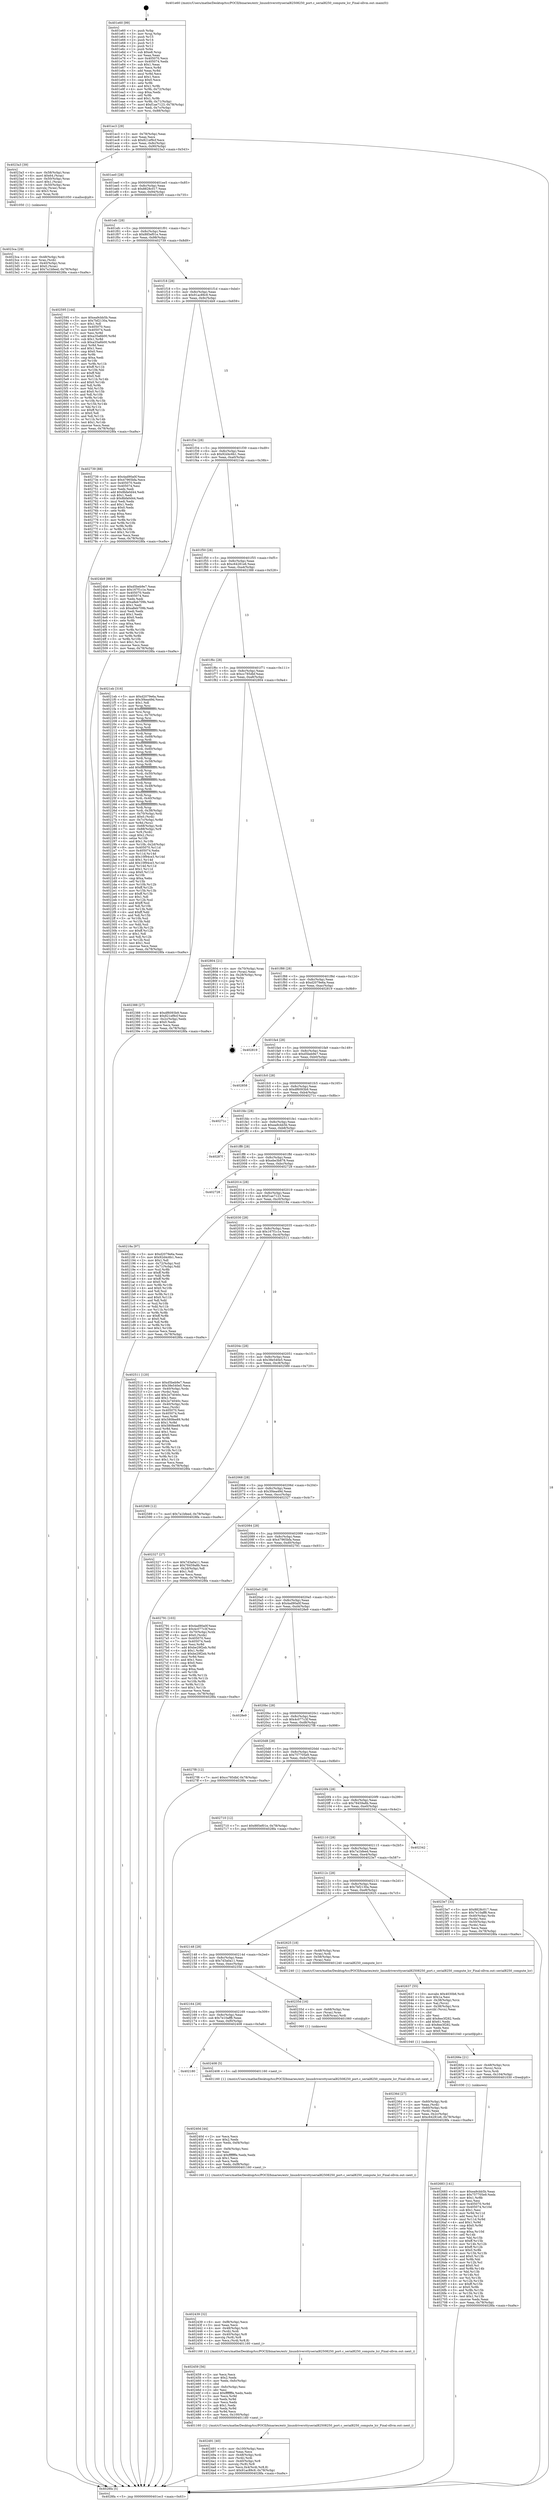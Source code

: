 digraph "0x401e60" {
  label = "0x401e60 (/mnt/c/Users/mathe/Desktop/tcc/POCII/binaries/extr_linuxdriversttyserial82508250_port.c_serial8250_compute_lcr_Final-ollvm.out::main(0))"
  labelloc = "t"
  node[shape=record]

  Entry [label="",width=0.3,height=0.3,shape=circle,fillcolor=black,style=filled]
  "0x401ec3" [label="{
     0x401ec3 [29]\l
     | [instrs]\l
     &nbsp;&nbsp;0x401ec3 \<+3\>: mov -0x78(%rbp),%eax\l
     &nbsp;&nbsp;0x401ec6 \<+2\>: mov %eax,%ecx\l
     &nbsp;&nbsp;0x401ec8 \<+6\>: sub $0x821ef9cf,%ecx\l
     &nbsp;&nbsp;0x401ece \<+6\>: mov %eax,-0x8c(%rbp)\l
     &nbsp;&nbsp;0x401ed4 \<+6\>: mov %ecx,-0x90(%rbp)\l
     &nbsp;&nbsp;0x401eda \<+6\>: je 00000000004023a3 \<main+0x543\>\l
  }"]
  "0x4023a3" [label="{
     0x4023a3 [39]\l
     | [instrs]\l
     &nbsp;&nbsp;0x4023a3 \<+4\>: mov -0x58(%rbp),%rax\l
     &nbsp;&nbsp;0x4023a7 \<+6\>: movl $0x64,(%rax)\l
     &nbsp;&nbsp;0x4023ad \<+4\>: mov -0x50(%rbp),%rax\l
     &nbsp;&nbsp;0x4023b1 \<+6\>: movl $0x1,(%rax)\l
     &nbsp;&nbsp;0x4023b7 \<+4\>: mov -0x50(%rbp),%rax\l
     &nbsp;&nbsp;0x4023bb \<+3\>: movslq (%rax),%rax\l
     &nbsp;&nbsp;0x4023be \<+4\>: shl $0x3,%rax\l
     &nbsp;&nbsp;0x4023c2 \<+3\>: mov %rax,%rdi\l
     &nbsp;&nbsp;0x4023c5 \<+5\>: call 0000000000401050 \<malloc@plt\>\l
     | [calls]\l
     &nbsp;&nbsp;0x401050 \{1\} (unknown)\l
  }"]
  "0x401ee0" [label="{
     0x401ee0 [28]\l
     | [instrs]\l
     &nbsp;&nbsp;0x401ee0 \<+5\>: jmp 0000000000401ee5 \<main+0x85\>\l
     &nbsp;&nbsp;0x401ee5 \<+6\>: mov -0x8c(%rbp),%eax\l
     &nbsp;&nbsp;0x401eeb \<+5\>: sub $0x8828c017,%eax\l
     &nbsp;&nbsp;0x401ef0 \<+6\>: mov %eax,-0x94(%rbp)\l
     &nbsp;&nbsp;0x401ef6 \<+6\>: je 0000000000402595 \<main+0x735\>\l
  }"]
  Exit [label="",width=0.3,height=0.3,shape=circle,fillcolor=black,style=filled,peripheries=2]
  "0x402595" [label="{
     0x402595 [144]\l
     | [instrs]\l
     &nbsp;&nbsp;0x402595 \<+5\>: mov $0xea9cbb5b,%eax\l
     &nbsp;&nbsp;0x40259a \<+5\>: mov $0x7bf2130a,%ecx\l
     &nbsp;&nbsp;0x40259f \<+2\>: mov $0x1,%dl\l
     &nbsp;&nbsp;0x4025a1 \<+7\>: mov 0x405070,%esi\l
     &nbsp;&nbsp;0x4025a8 \<+7\>: mov 0x405074,%edi\l
     &nbsp;&nbsp;0x4025af \<+3\>: mov %esi,%r8d\l
     &nbsp;&nbsp;0x4025b2 \<+7\>: add $0xa35a6b00,%r8d\l
     &nbsp;&nbsp;0x4025b9 \<+4\>: sub $0x1,%r8d\l
     &nbsp;&nbsp;0x4025bd \<+7\>: sub $0xa35a6b00,%r8d\l
     &nbsp;&nbsp;0x4025c4 \<+4\>: imul %r8d,%esi\l
     &nbsp;&nbsp;0x4025c8 \<+3\>: and $0x1,%esi\l
     &nbsp;&nbsp;0x4025cb \<+3\>: cmp $0x0,%esi\l
     &nbsp;&nbsp;0x4025ce \<+4\>: sete %r9b\l
     &nbsp;&nbsp;0x4025d2 \<+3\>: cmp $0xa,%edi\l
     &nbsp;&nbsp;0x4025d5 \<+4\>: setl %r10b\l
     &nbsp;&nbsp;0x4025d9 \<+3\>: mov %r9b,%r11b\l
     &nbsp;&nbsp;0x4025dc \<+4\>: xor $0xff,%r11b\l
     &nbsp;&nbsp;0x4025e0 \<+3\>: mov %r10b,%bl\l
     &nbsp;&nbsp;0x4025e3 \<+3\>: xor $0xff,%bl\l
     &nbsp;&nbsp;0x4025e6 \<+3\>: xor $0x0,%dl\l
     &nbsp;&nbsp;0x4025e9 \<+3\>: mov %r11b,%r14b\l
     &nbsp;&nbsp;0x4025ec \<+4\>: and $0x0,%r14b\l
     &nbsp;&nbsp;0x4025f0 \<+3\>: and %dl,%r9b\l
     &nbsp;&nbsp;0x4025f3 \<+3\>: mov %bl,%r15b\l
     &nbsp;&nbsp;0x4025f6 \<+4\>: and $0x0,%r15b\l
     &nbsp;&nbsp;0x4025fa \<+3\>: and %dl,%r10b\l
     &nbsp;&nbsp;0x4025fd \<+3\>: or %r9b,%r14b\l
     &nbsp;&nbsp;0x402600 \<+3\>: or %r10b,%r15b\l
     &nbsp;&nbsp;0x402603 \<+3\>: xor %r15b,%r14b\l
     &nbsp;&nbsp;0x402606 \<+3\>: or %bl,%r11b\l
     &nbsp;&nbsp;0x402609 \<+4\>: xor $0xff,%r11b\l
     &nbsp;&nbsp;0x40260d \<+3\>: or $0x0,%dl\l
     &nbsp;&nbsp;0x402610 \<+3\>: and %dl,%r11b\l
     &nbsp;&nbsp;0x402613 \<+3\>: or %r11b,%r14b\l
     &nbsp;&nbsp;0x402616 \<+4\>: test $0x1,%r14b\l
     &nbsp;&nbsp;0x40261a \<+3\>: cmovne %ecx,%eax\l
     &nbsp;&nbsp;0x40261d \<+3\>: mov %eax,-0x78(%rbp)\l
     &nbsp;&nbsp;0x402620 \<+5\>: jmp 00000000004028fa \<main+0xa9a\>\l
  }"]
  "0x401efc" [label="{
     0x401efc [28]\l
     | [instrs]\l
     &nbsp;&nbsp;0x401efc \<+5\>: jmp 0000000000401f01 \<main+0xa1\>\l
     &nbsp;&nbsp;0x401f01 \<+6\>: mov -0x8c(%rbp),%eax\l
     &nbsp;&nbsp;0x401f07 \<+5\>: sub $0x885ef01e,%eax\l
     &nbsp;&nbsp;0x401f0c \<+6\>: mov %eax,-0x98(%rbp)\l
     &nbsp;&nbsp;0x401f12 \<+6\>: je 0000000000402739 \<main+0x8d9\>\l
  }"]
  "0x402683" [label="{
     0x402683 [141]\l
     | [instrs]\l
     &nbsp;&nbsp;0x402683 \<+5\>: mov $0xea9cbb5b,%eax\l
     &nbsp;&nbsp;0x402688 \<+5\>: mov $0x757705e9,%edx\l
     &nbsp;&nbsp;0x40268d \<+3\>: mov $0x1,%r8b\l
     &nbsp;&nbsp;0x402690 \<+2\>: xor %esi,%esi\l
     &nbsp;&nbsp;0x402692 \<+8\>: mov 0x405070,%r9d\l
     &nbsp;&nbsp;0x40269a \<+8\>: mov 0x405074,%r10d\l
     &nbsp;&nbsp;0x4026a2 \<+3\>: sub $0x1,%esi\l
     &nbsp;&nbsp;0x4026a5 \<+3\>: mov %r9d,%r11d\l
     &nbsp;&nbsp;0x4026a8 \<+3\>: add %esi,%r11d\l
     &nbsp;&nbsp;0x4026ab \<+4\>: imul %r11d,%r9d\l
     &nbsp;&nbsp;0x4026af \<+4\>: and $0x1,%r9d\l
     &nbsp;&nbsp;0x4026b3 \<+4\>: cmp $0x0,%r9d\l
     &nbsp;&nbsp;0x4026b7 \<+3\>: sete %bl\l
     &nbsp;&nbsp;0x4026ba \<+4\>: cmp $0xa,%r10d\l
     &nbsp;&nbsp;0x4026be \<+4\>: setl %r14b\l
     &nbsp;&nbsp;0x4026c2 \<+3\>: mov %bl,%r15b\l
     &nbsp;&nbsp;0x4026c5 \<+4\>: xor $0xff,%r15b\l
     &nbsp;&nbsp;0x4026c9 \<+3\>: mov %r14b,%r12b\l
     &nbsp;&nbsp;0x4026cc \<+4\>: xor $0xff,%r12b\l
     &nbsp;&nbsp;0x4026d0 \<+4\>: xor $0x0,%r8b\l
     &nbsp;&nbsp;0x4026d4 \<+3\>: mov %r15b,%r13b\l
     &nbsp;&nbsp;0x4026d7 \<+4\>: and $0x0,%r13b\l
     &nbsp;&nbsp;0x4026db \<+3\>: and %r8b,%bl\l
     &nbsp;&nbsp;0x4026de \<+3\>: mov %r12b,%cl\l
     &nbsp;&nbsp;0x4026e1 \<+3\>: and $0x0,%cl\l
     &nbsp;&nbsp;0x4026e4 \<+3\>: and %r8b,%r14b\l
     &nbsp;&nbsp;0x4026e7 \<+3\>: or %bl,%r13b\l
     &nbsp;&nbsp;0x4026ea \<+3\>: or %r14b,%cl\l
     &nbsp;&nbsp;0x4026ed \<+3\>: xor %cl,%r13b\l
     &nbsp;&nbsp;0x4026f0 \<+3\>: or %r12b,%r15b\l
     &nbsp;&nbsp;0x4026f3 \<+4\>: xor $0xff,%r15b\l
     &nbsp;&nbsp;0x4026f7 \<+4\>: or $0x0,%r8b\l
     &nbsp;&nbsp;0x4026fb \<+3\>: and %r8b,%r15b\l
     &nbsp;&nbsp;0x4026fe \<+3\>: or %r15b,%r13b\l
     &nbsp;&nbsp;0x402701 \<+4\>: test $0x1,%r13b\l
     &nbsp;&nbsp;0x402705 \<+3\>: cmovne %edx,%eax\l
     &nbsp;&nbsp;0x402708 \<+3\>: mov %eax,-0x78(%rbp)\l
     &nbsp;&nbsp;0x40270b \<+5\>: jmp 00000000004028fa \<main+0xa9a\>\l
  }"]
  "0x402739" [label="{
     0x402739 [88]\l
     | [instrs]\l
     &nbsp;&nbsp;0x402739 \<+5\>: mov $0x4ad90a0f,%eax\l
     &nbsp;&nbsp;0x40273e \<+5\>: mov $0x47965bfa,%ecx\l
     &nbsp;&nbsp;0x402743 \<+7\>: mov 0x405070,%edx\l
     &nbsp;&nbsp;0x40274a \<+7\>: mov 0x405074,%esi\l
     &nbsp;&nbsp;0x402751 \<+2\>: mov %edx,%edi\l
     &nbsp;&nbsp;0x402753 \<+6\>: add $0x8bfa0d44,%edi\l
     &nbsp;&nbsp;0x402759 \<+3\>: sub $0x1,%edi\l
     &nbsp;&nbsp;0x40275c \<+6\>: sub $0x8bfa0d44,%edi\l
     &nbsp;&nbsp;0x402762 \<+3\>: imul %edi,%edx\l
     &nbsp;&nbsp;0x402765 \<+3\>: and $0x1,%edx\l
     &nbsp;&nbsp;0x402768 \<+3\>: cmp $0x0,%edx\l
     &nbsp;&nbsp;0x40276b \<+4\>: sete %r8b\l
     &nbsp;&nbsp;0x40276f \<+3\>: cmp $0xa,%esi\l
     &nbsp;&nbsp;0x402772 \<+4\>: setl %r9b\l
     &nbsp;&nbsp;0x402776 \<+3\>: mov %r8b,%r10b\l
     &nbsp;&nbsp;0x402779 \<+3\>: and %r9b,%r10b\l
     &nbsp;&nbsp;0x40277c \<+3\>: xor %r9b,%r8b\l
     &nbsp;&nbsp;0x40277f \<+3\>: or %r8b,%r10b\l
     &nbsp;&nbsp;0x402782 \<+4\>: test $0x1,%r10b\l
     &nbsp;&nbsp;0x402786 \<+3\>: cmovne %ecx,%eax\l
     &nbsp;&nbsp;0x402789 \<+3\>: mov %eax,-0x78(%rbp)\l
     &nbsp;&nbsp;0x40278c \<+5\>: jmp 00000000004028fa \<main+0xa9a\>\l
  }"]
  "0x401f18" [label="{
     0x401f18 [28]\l
     | [instrs]\l
     &nbsp;&nbsp;0x401f18 \<+5\>: jmp 0000000000401f1d \<main+0xbd\>\l
     &nbsp;&nbsp;0x401f1d \<+6\>: mov -0x8c(%rbp),%eax\l
     &nbsp;&nbsp;0x401f23 \<+5\>: sub $0x91ac89c9,%eax\l
     &nbsp;&nbsp;0x401f28 \<+6\>: mov %eax,-0x9c(%rbp)\l
     &nbsp;&nbsp;0x401f2e \<+6\>: je 00000000004024b9 \<main+0x659\>\l
  }"]
  "0x40266e" [label="{
     0x40266e [21]\l
     | [instrs]\l
     &nbsp;&nbsp;0x40266e \<+4\>: mov -0x48(%rbp),%rcx\l
     &nbsp;&nbsp;0x402672 \<+3\>: mov (%rcx),%rcx\l
     &nbsp;&nbsp;0x402675 \<+3\>: mov %rcx,%rdi\l
     &nbsp;&nbsp;0x402678 \<+6\>: mov %eax,-0x104(%rbp)\l
     &nbsp;&nbsp;0x40267e \<+5\>: call 0000000000401030 \<free@plt\>\l
     | [calls]\l
     &nbsp;&nbsp;0x401030 \{1\} (unknown)\l
  }"]
  "0x4024b9" [label="{
     0x4024b9 [88]\l
     | [instrs]\l
     &nbsp;&nbsp;0x4024b9 \<+5\>: mov $0xd5beb9e7,%eax\l
     &nbsp;&nbsp;0x4024be \<+5\>: mov $0x167f1c1e,%ecx\l
     &nbsp;&nbsp;0x4024c3 \<+7\>: mov 0x405070,%edx\l
     &nbsp;&nbsp;0x4024ca \<+7\>: mov 0x405074,%esi\l
     &nbsp;&nbsp;0x4024d1 \<+2\>: mov %edx,%edi\l
     &nbsp;&nbsp;0x4024d3 \<+6\>: add $0xa8eb709b,%edi\l
     &nbsp;&nbsp;0x4024d9 \<+3\>: sub $0x1,%edi\l
     &nbsp;&nbsp;0x4024dc \<+6\>: sub $0xa8eb709b,%edi\l
     &nbsp;&nbsp;0x4024e2 \<+3\>: imul %edi,%edx\l
     &nbsp;&nbsp;0x4024e5 \<+3\>: and $0x1,%edx\l
     &nbsp;&nbsp;0x4024e8 \<+3\>: cmp $0x0,%edx\l
     &nbsp;&nbsp;0x4024eb \<+4\>: sete %r8b\l
     &nbsp;&nbsp;0x4024ef \<+3\>: cmp $0xa,%esi\l
     &nbsp;&nbsp;0x4024f2 \<+4\>: setl %r9b\l
     &nbsp;&nbsp;0x4024f6 \<+3\>: mov %r8b,%r10b\l
     &nbsp;&nbsp;0x4024f9 \<+3\>: and %r9b,%r10b\l
     &nbsp;&nbsp;0x4024fc \<+3\>: xor %r9b,%r8b\l
     &nbsp;&nbsp;0x4024ff \<+3\>: or %r8b,%r10b\l
     &nbsp;&nbsp;0x402502 \<+4\>: test $0x1,%r10b\l
     &nbsp;&nbsp;0x402506 \<+3\>: cmovne %ecx,%eax\l
     &nbsp;&nbsp;0x402509 \<+3\>: mov %eax,-0x78(%rbp)\l
     &nbsp;&nbsp;0x40250c \<+5\>: jmp 00000000004028fa \<main+0xa9a\>\l
  }"]
  "0x401f34" [label="{
     0x401f34 [28]\l
     | [instrs]\l
     &nbsp;&nbsp;0x401f34 \<+5\>: jmp 0000000000401f39 \<main+0xd9\>\l
     &nbsp;&nbsp;0x401f39 \<+6\>: mov -0x8c(%rbp),%eax\l
     &nbsp;&nbsp;0x401f3f \<+5\>: sub $0x92d4c6b1,%eax\l
     &nbsp;&nbsp;0x401f44 \<+6\>: mov %eax,-0xa0(%rbp)\l
     &nbsp;&nbsp;0x401f4a \<+6\>: je 00000000004021eb \<main+0x38b\>\l
  }"]
  "0x402637" [label="{
     0x402637 [55]\l
     | [instrs]\l
     &nbsp;&nbsp;0x402637 \<+10\>: movabs $0x4030b6,%rdi\l
     &nbsp;&nbsp;0x402641 \<+5\>: mov $0x1a,%esi\l
     &nbsp;&nbsp;0x402646 \<+4\>: mov -0x38(%rbp),%rcx\l
     &nbsp;&nbsp;0x40264a \<+2\>: mov %al,(%rcx)\l
     &nbsp;&nbsp;0x40264c \<+4\>: mov -0x38(%rbp),%rcx\l
     &nbsp;&nbsp;0x402650 \<+3\>: movzbl (%rcx),%eax\l
     &nbsp;&nbsp;0x402653 \<+1\>: cltd\l
     &nbsp;&nbsp;0x402654 \<+2\>: idiv %esi\l
     &nbsp;&nbsp;0x402656 \<+6\>: add $0x8ee3f282,%edx\l
     &nbsp;&nbsp;0x40265c \<+3\>: add $0x61,%edx\l
     &nbsp;&nbsp;0x40265f \<+6\>: sub $0x8ee3f282,%edx\l
     &nbsp;&nbsp;0x402665 \<+2\>: mov %edx,%esi\l
     &nbsp;&nbsp;0x402667 \<+2\>: mov $0x0,%al\l
     &nbsp;&nbsp;0x402669 \<+5\>: call 0000000000401040 \<printf@plt\>\l
     | [calls]\l
     &nbsp;&nbsp;0x401040 \{1\} (unknown)\l
  }"]
  "0x4021eb" [label="{
     0x4021eb [316]\l
     | [instrs]\l
     &nbsp;&nbsp;0x4021eb \<+5\>: mov $0xd2079e6a,%eax\l
     &nbsp;&nbsp;0x4021f0 \<+5\>: mov $0x3f4ea49d,%ecx\l
     &nbsp;&nbsp;0x4021f5 \<+2\>: mov $0x1,%dl\l
     &nbsp;&nbsp;0x4021f7 \<+3\>: mov %rsp,%rsi\l
     &nbsp;&nbsp;0x4021fa \<+4\>: add $0xfffffffffffffff0,%rsi\l
     &nbsp;&nbsp;0x4021fe \<+3\>: mov %rsi,%rsp\l
     &nbsp;&nbsp;0x402201 \<+4\>: mov %rsi,-0x70(%rbp)\l
     &nbsp;&nbsp;0x402205 \<+3\>: mov %rsp,%rsi\l
     &nbsp;&nbsp;0x402208 \<+4\>: add $0xfffffffffffffff0,%rsi\l
     &nbsp;&nbsp;0x40220c \<+3\>: mov %rsi,%rsp\l
     &nbsp;&nbsp;0x40220f \<+3\>: mov %rsp,%rdi\l
     &nbsp;&nbsp;0x402212 \<+4\>: add $0xfffffffffffffff0,%rdi\l
     &nbsp;&nbsp;0x402216 \<+3\>: mov %rdi,%rsp\l
     &nbsp;&nbsp;0x402219 \<+4\>: mov %rdi,-0x68(%rbp)\l
     &nbsp;&nbsp;0x40221d \<+3\>: mov %rsp,%rdi\l
     &nbsp;&nbsp;0x402220 \<+4\>: add $0xfffffffffffffff0,%rdi\l
     &nbsp;&nbsp;0x402224 \<+3\>: mov %rdi,%rsp\l
     &nbsp;&nbsp;0x402227 \<+4\>: mov %rdi,-0x60(%rbp)\l
     &nbsp;&nbsp;0x40222b \<+3\>: mov %rsp,%rdi\l
     &nbsp;&nbsp;0x40222e \<+4\>: add $0xfffffffffffffff0,%rdi\l
     &nbsp;&nbsp;0x402232 \<+3\>: mov %rdi,%rsp\l
     &nbsp;&nbsp;0x402235 \<+4\>: mov %rdi,-0x58(%rbp)\l
     &nbsp;&nbsp;0x402239 \<+3\>: mov %rsp,%rdi\l
     &nbsp;&nbsp;0x40223c \<+4\>: add $0xfffffffffffffff0,%rdi\l
     &nbsp;&nbsp;0x402240 \<+3\>: mov %rdi,%rsp\l
     &nbsp;&nbsp;0x402243 \<+4\>: mov %rdi,-0x50(%rbp)\l
     &nbsp;&nbsp;0x402247 \<+3\>: mov %rsp,%rdi\l
     &nbsp;&nbsp;0x40224a \<+4\>: add $0xfffffffffffffff0,%rdi\l
     &nbsp;&nbsp;0x40224e \<+3\>: mov %rdi,%rsp\l
     &nbsp;&nbsp;0x402251 \<+4\>: mov %rdi,-0x48(%rbp)\l
     &nbsp;&nbsp;0x402255 \<+3\>: mov %rsp,%rdi\l
     &nbsp;&nbsp;0x402258 \<+4\>: add $0xfffffffffffffff0,%rdi\l
     &nbsp;&nbsp;0x40225c \<+3\>: mov %rdi,%rsp\l
     &nbsp;&nbsp;0x40225f \<+4\>: mov %rdi,-0x40(%rbp)\l
     &nbsp;&nbsp;0x402263 \<+3\>: mov %rsp,%rdi\l
     &nbsp;&nbsp;0x402266 \<+4\>: add $0xfffffffffffffff0,%rdi\l
     &nbsp;&nbsp;0x40226a \<+3\>: mov %rdi,%rsp\l
     &nbsp;&nbsp;0x40226d \<+4\>: mov %rdi,-0x38(%rbp)\l
     &nbsp;&nbsp;0x402271 \<+4\>: mov -0x70(%rbp),%rdi\l
     &nbsp;&nbsp;0x402275 \<+6\>: movl $0x0,(%rdi)\l
     &nbsp;&nbsp;0x40227b \<+4\>: mov -0x7c(%rbp),%r8d\l
     &nbsp;&nbsp;0x40227f \<+3\>: mov %r8d,(%rsi)\l
     &nbsp;&nbsp;0x402282 \<+4\>: mov -0x68(%rbp),%rdi\l
     &nbsp;&nbsp;0x402286 \<+7\>: mov -0x88(%rbp),%r9\l
     &nbsp;&nbsp;0x40228d \<+3\>: mov %r9,(%rdi)\l
     &nbsp;&nbsp;0x402290 \<+3\>: cmpl $0x2,(%rsi)\l
     &nbsp;&nbsp;0x402293 \<+4\>: setne %r10b\l
     &nbsp;&nbsp;0x402297 \<+4\>: and $0x1,%r10b\l
     &nbsp;&nbsp;0x40229b \<+4\>: mov %r10b,-0x2d(%rbp)\l
     &nbsp;&nbsp;0x40229f \<+8\>: mov 0x405070,%r11d\l
     &nbsp;&nbsp;0x4022a7 \<+7\>: mov 0x405074,%ebx\l
     &nbsp;&nbsp;0x4022ae \<+3\>: mov %r11d,%r14d\l
     &nbsp;&nbsp;0x4022b1 \<+7\>: sub $0x10f94ce3,%r14d\l
     &nbsp;&nbsp;0x4022b8 \<+4\>: sub $0x1,%r14d\l
     &nbsp;&nbsp;0x4022bc \<+7\>: add $0x10f94ce3,%r14d\l
     &nbsp;&nbsp;0x4022c3 \<+4\>: imul %r14d,%r11d\l
     &nbsp;&nbsp;0x4022c7 \<+4\>: and $0x1,%r11d\l
     &nbsp;&nbsp;0x4022cb \<+4\>: cmp $0x0,%r11d\l
     &nbsp;&nbsp;0x4022cf \<+4\>: sete %r10b\l
     &nbsp;&nbsp;0x4022d3 \<+3\>: cmp $0xa,%ebx\l
     &nbsp;&nbsp;0x4022d6 \<+4\>: setl %r15b\l
     &nbsp;&nbsp;0x4022da \<+3\>: mov %r10b,%r12b\l
     &nbsp;&nbsp;0x4022dd \<+4\>: xor $0xff,%r12b\l
     &nbsp;&nbsp;0x4022e1 \<+3\>: mov %r15b,%r13b\l
     &nbsp;&nbsp;0x4022e4 \<+4\>: xor $0xff,%r13b\l
     &nbsp;&nbsp;0x4022e8 \<+3\>: xor $0x1,%dl\l
     &nbsp;&nbsp;0x4022eb \<+3\>: mov %r12b,%sil\l
     &nbsp;&nbsp;0x4022ee \<+4\>: and $0xff,%sil\l
     &nbsp;&nbsp;0x4022f2 \<+3\>: and %dl,%r10b\l
     &nbsp;&nbsp;0x4022f5 \<+3\>: mov %r13b,%dil\l
     &nbsp;&nbsp;0x4022f8 \<+4\>: and $0xff,%dil\l
     &nbsp;&nbsp;0x4022fc \<+3\>: and %dl,%r15b\l
     &nbsp;&nbsp;0x4022ff \<+3\>: or %r10b,%sil\l
     &nbsp;&nbsp;0x402302 \<+3\>: or %r15b,%dil\l
     &nbsp;&nbsp;0x402305 \<+3\>: xor %dil,%sil\l
     &nbsp;&nbsp;0x402308 \<+3\>: or %r13b,%r12b\l
     &nbsp;&nbsp;0x40230b \<+4\>: xor $0xff,%r12b\l
     &nbsp;&nbsp;0x40230f \<+3\>: or $0x1,%dl\l
     &nbsp;&nbsp;0x402312 \<+3\>: and %dl,%r12b\l
     &nbsp;&nbsp;0x402315 \<+3\>: or %r12b,%sil\l
     &nbsp;&nbsp;0x402318 \<+4\>: test $0x1,%sil\l
     &nbsp;&nbsp;0x40231c \<+3\>: cmovne %ecx,%eax\l
     &nbsp;&nbsp;0x40231f \<+3\>: mov %eax,-0x78(%rbp)\l
     &nbsp;&nbsp;0x402322 \<+5\>: jmp 00000000004028fa \<main+0xa9a\>\l
  }"]
  "0x401f50" [label="{
     0x401f50 [28]\l
     | [instrs]\l
     &nbsp;&nbsp;0x401f50 \<+5\>: jmp 0000000000401f55 \<main+0xf5\>\l
     &nbsp;&nbsp;0x401f55 \<+6\>: mov -0x8c(%rbp),%eax\l
     &nbsp;&nbsp;0x401f5b \<+5\>: sub $0xc64281e6,%eax\l
     &nbsp;&nbsp;0x401f60 \<+6\>: mov %eax,-0xa4(%rbp)\l
     &nbsp;&nbsp;0x401f66 \<+6\>: je 0000000000402388 \<main+0x528\>\l
  }"]
  "0x402491" [label="{
     0x402491 [40]\l
     | [instrs]\l
     &nbsp;&nbsp;0x402491 \<+6\>: mov -0x100(%rbp),%ecx\l
     &nbsp;&nbsp;0x402497 \<+3\>: imul %eax,%ecx\l
     &nbsp;&nbsp;0x40249a \<+4\>: mov -0x48(%rbp),%rdi\l
     &nbsp;&nbsp;0x40249e \<+3\>: mov (%rdi),%rdi\l
     &nbsp;&nbsp;0x4024a1 \<+4\>: mov -0x40(%rbp),%r8\l
     &nbsp;&nbsp;0x4024a5 \<+3\>: movslq (%r8),%r8\l
     &nbsp;&nbsp;0x4024a8 \<+5\>: mov %ecx,0x4(%rdi,%r8,8)\l
     &nbsp;&nbsp;0x4024ad \<+7\>: movl $0x91ac89c9,-0x78(%rbp)\l
     &nbsp;&nbsp;0x4024b4 \<+5\>: jmp 00000000004028fa \<main+0xa9a\>\l
  }"]
  "0x402388" [label="{
     0x402388 [27]\l
     | [instrs]\l
     &nbsp;&nbsp;0x402388 \<+5\>: mov $0xdf6093b9,%eax\l
     &nbsp;&nbsp;0x40238d \<+5\>: mov $0x821ef9cf,%ecx\l
     &nbsp;&nbsp;0x402392 \<+3\>: mov -0x2c(%rbp),%edx\l
     &nbsp;&nbsp;0x402395 \<+3\>: cmp $0x0,%edx\l
     &nbsp;&nbsp;0x402398 \<+3\>: cmove %ecx,%eax\l
     &nbsp;&nbsp;0x40239b \<+3\>: mov %eax,-0x78(%rbp)\l
     &nbsp;&nbsp;0x40239e \<+5\>: jmp 00000000004028fa \<main+0xa9a\>\l
  }"]
  "0x401f6c" [label="{
     0x401f6c [28]\l
     | [instrs]\l
     &nbsp;&nbsp;0x401f6c \<+5\>: jmp 0000000000401f71 \<main+0x111\>\l
     &nbsp;&nbsp;0x401f71 \<+6\>: mov -0x8c(%rbp),%eax\l
     &nbsp;&nbsp;0x401f77 \<+5\>: sub $0xcc785dbf,%eax\l
     &nbsp;&nbsp;0x401f7c \<+6\>: mov %eax,-0xa8(%rbp)\l
     &nbsp;&nbsp;0x401f82 \<+6\>: je 0000000000402804 \<main+0x9a4\>\l
  }"]
  "0x402459" [label="{
     0x402459 [56]\l
     | [instrs]\l
     &nbsp;&nbsp;0x402459 \<+2\>: xor %ecx,%ecx\l
     &nbsp;&nbsp;0x40245b \<+5\>: mov $0x2,%edx\l
     &nbsp;&nbsp;0x402460 \<+6\>: mov %edx,-0xfc(%rbp)\l
     &nbsp;&nbsp;0x402466 \<+1\>: cltd\l
     &nbsp;&nbsp;0x402467 \<+6\>: mov -0xfc(%rbp),%esi\l
     &nbsp;&nbsp;0x40246d \<+2\>: idiv %esi\l
     &nbsp;&nbsp;0x40246f \<+6\>: imul $0xfffffffe,%edx,%edx\l
     &nbsp;&nbsp;0x402475 \<+3\>: mov %ecx,%r9d\l
     &nbsp;&nbsp;0x402478 \<+3\>: sub %edx,%r9d\l
     &nbsp;&nbsp;0x40247b \<+2\>: mov %ecx,%edx\l
     &nbsp;&nbsp;0x40247d \<+3\>: sub $0x1,%edx\l
     &nbsp;&nbsp;0x402480 \<+3\>: add %edx,%r9d\l
     &nbsp;&nbsp;0x402483 \<+3\>: sub %r9d,%ecx\l
     &nbsp;&nbsp;0x402486 \<+6\>: mov %ecx,-0x100(%rbp)\l
     &nbsp;&nbsp;0x40248c \<+5\>: call 0000000000401160 \<next_i\>\l
     | [calls]\l
     &nbsp;&nbsp;0x401160 \{1\} (/mnt/c/Users/mathe/Desktop/tcc/POCII/binaries/extr_linuxdriversttyserial82508250_port.c_serial8250_compute_lcr_Final-ollvm.out::next_i)\l
  }"]
  "0x402804" [label="{
     0x402804 [21]\l
     | [instrs]\l
     &nbsp;&nbsp;0x402804 \<+4\>: mov -0x70(%rbp),%rax\l
     &nbsp;&nbsp;0x402808 \<+2\>: mov (%rax),%eax\l
     &nbsp;&nbsp;0x40280a \<+4\>: lea -0x28(%rbp),%rsp\l
     &nbsp;&nbsp;0x40280e \<+1\>: pop %rbx\l
     &nbsp;&nbsp;0x40280f \<+2\>: pop %r12\l
     &nbsp;&nbsp;0x402811 \<+2\>: pop %r13\l
     &nbsp;&nbsp;0x402813 \<+2\>: pop %r14\l
     &nbsp;&nbsp;0x402815 \<+2\>: pop %r15\l
     &nbsp;&nbsp;0x402817 \<+1\>: pop %rbp\l
     &nbsp;&nbsp;0x402818 \<+1\>: ret\l
  }"]
  "0x401f88" [label="{
     0x401f88 [28]\l
     | [instrs]\l
     &nbsp;&nbsp;0x401f88 \<+5\>: jmp 0000000000401f8d \<main+0x12d\>\l
     &nbsp;&nbsp;0x401f8d \<+6\>: mov -0x8c(%rbp),%eax\l
     &nbsp;&nbsp;0x401f93 \<+5\>: sub $0xd2079e6a,%eax\l
     &nbsp;&nbsp;0x401f98 \<+6\>: mov %eax,-0xac(%rbp)\l
     &nbsp;&nbsp;0x401f9e \<+6\>: je 0000000000402819 \<main+0x9b9\>\l
  }"]
  "0x402439" [label="{
     0x402439 [32]\l
     | [instrs]\l
     &nbsp;&nbsp;0x402439 \<+6\>: mov -0xf8(%rbp),%ecx\l
     &nbsp;&nbsp;0x40243f \<+3\>: imul %eax,%ecx\l
     &nbsp;&nbsp;0x402442 \<+4\>: mov -0x48(%rbp),%rdi\l
     &nbsp;&nbsp;0x402446 \<+3\>: mov (%rdi),%rdi\l
     &nbsp;&nbsp;0x402449 \<+4\>: mov -0x40(%rbp),%r8\l
     &nbsp;&nbsp;0x40244d \<+3\>: movslq (%r8),%r8\l
     &nbsp;&nbsp;0x402450 \<+4\>: mov %ecx,(%rdi,%r8,8)\l
     &nbsp;&nbsp;0x402454 \<+5\>: call 0000000000401160 \<next_i\>\l
     | [calls]\l
     &nbsp;&nbsp;0x401160 \{1\} (/mnt/c/Users/mathe/Desktop/tcc/POCII/binaries/extr_linuxdriversttyserial82508250_port.c_serial8250_compute_lcr_Final-ollvm.out::next_i)\l
  }"]
  "0x402819" [label="{
     0x402819\l
  }", style=dashed]
  "0x401fa4" [label="{
     0x401fa4 [28]\l
     | [instrs]\l
     &nbsp;&nbsp;0x401fa4 \<+5\>: jmp 0000000000401fa9 \<main+0x149\>\l
     &nbsp;&nbsp;0x401fa9 \<+6\>: mov -0x8c(%rbp),%eax\l
     &nbsp;&nbsp;0x401faf \<+5\>: sub $0xd5beb9e7,%eax\l
     &nbsp;&nbsp;0x401fb4 \<+6\>: mov %eax,-0xb0(%rbp)\l
     &nbsp;&nbsp;0x401fba \<+6\>: je 0000000000402858 \<main+0x9f8\>\l
  }"]
  "0x40240d" [label="{
     0x40240d [44]\l
     | [instrs]\l
     &nbsp;&nbsp;0x40240d \<+2\>: xor %ecx,%ecx\l
     &nbsp;&nbsp;0x40240f \<+5\>: mov $0x2,%edx\l
     &nbsp;&nbsp;0x402414 \<+6\>: mov %edx,-0xf4(%rbp)\l
     &nbsp;&nbsp;0x40241a \<+1\>: cltd\l
     &nbsp;&nbsp;0x40241b \<+6\>: mov -0xf4(%rbp),%esi\l
     &nbsp;&nbsp;0x402421 \<+2\>: idiv %esi\l
     &nbsp;&nbsp;0x402423 \<+6\>: imul $0xfffffffe,%edx,%edx\l
     &nbsp;&nbsp;0x402429 \<+3\>: sub $0x1,%ecx\l
     &nbsp;&nbsp;0x40242c \<+2\>: sub %ecx,%edx\l
     &nbsp;&nbsp;0x40242e \<+6\>: mov %edx,-0xf8(%rbp)\l
     &nbsp;&nbsp;0x402434 \<+5\>: call 0000000000401160 \<next_i\>\l
     | [calls]\l
     &nbsp;&nbsp;0x401160 \{1\} (/mnt/c/Users/mathe/Desktop/tcc/POCII/binaries/extr_linuxdriversttyserial82508250_port.c_serial8250_compute_lcr_Final-ollvm.out::next_i)\l
  }"]
  "0x402858" [label="{
     0x402858\l
  }", style=dashed]
  "0x401fc0" [label="{
     0x401fc0 [28]\l
     | [instrs]\l
     &nbsp;&nbsp;0x401fc0 \<+5\>: jmp 0000000000401fc5 \<main+0x165\>\l
     &nbsp;&nbsp;0x401fc5 \<+6\>: mov -0x8c(%rbp),%eax\l
     &nbsp;&nbsp;0x401fcb \<+5\>: sub $0xdf6093b9,%eax\l
     &nbsp;&nbsp;0x401fd0 \<+6\>: mov %eax,-0xb4(%rbp)\l
     &nbsp;&nbsp;0x401fd6 \<+6\>: je 000000000040271c \<main+0x8bc\>\l
  }"]
  "0x402180" [label="{
     0x402180\l
  }", style=dashed]
  "0x40271c" [label="{
     0x40271c\l
  }", style=dashed]
  "0x401fdc" [label="{
     0x401fdc [28]\l
     | [instrs]\l
     &nbsp;&nbsp;0x401fdc \<+5\>: jmp 0000000000401fe1 \<main+0x181\>\l
     &nbsp;&nbsp;0x401fe1 \<+6\>: mov -0x8c(%rbp),%eax\l
     &nbsp;&nbsp;0x401fe7 \<+5\>: sub $0xea9cbb5b,%eax\l
     &nbsp;&nbsp;0x401fec \<+6\>: mov %eax,-0xb8(%rbp)\l
     &nbsp;&nbsp;0x401ff2 \<+6\>: je 000000000040287f \<main+0xa1f\>\l
  }"]
  "0x402408" [label="{
     0x402408 [5]\l
     | [instrs]\l
     &nbsp;&nbsp;0x402408 \<+5\>: call 0000000000401160 \<next_i\>\l
     | [calls]\l
     &nbsp;&nbsp;0x401160 \{1\} (/mnt/c/Users/mathe/Desktop/tcc/POCII/binaries/extr_linuxdriversttyserial82508250_port.c_serial8250_compute_lcr_Final-ollvm.out::next_i)\l
  }"]
  "0x40287f" [label="{
     0x40287f\l
  }", style=dashed]
  "0x401ff8" [label="{
     0x401ff8 [28]\l
     | [instrs]\l
     &nbsp;&nbsp;0x401ff8 \<+5\>: jmp 0000000000401ffd \<main+0x19d\>\l
     &nbsp;&nbsp;0x401ffd \<+6\>: mov -0x8c(%rbp),%eax\l
     &nbsp;&nbsp;0x402003 \<+5\>: sub $0xebe3b878,%eax\l
     &nbsp;&nbsp;0x402008 \<+6\>: mov %eax,-0xbc(%rbp)\l
     &nbsp;&nbsp;0x40200e \<+6\>: je 0000000000402728 \<main+0x8c8\>\l
  }"]
  "0x4023ca" [label="{
     0x4023ca [29]\l
     | [instrs]\l
     &nbsp;&nbsp;0x4023ca \<+4\>: mov -0x48(%rbp),%rdi\l
     &nbsp;&nbsp;0x4023ce \<+3\>: mov %rax,(%rdi)\l
     &nbsp;&nbsp;0x4023d1 \<+4\>: mov -0x40(%rbp),%rax\l
     &nbsp;&nbsp;0x4023d5 \<+6\>: movl $0x0,(%rax)\l
     &nbsp;&nbsp;0x4023db \<+7\>: movl $0x7a1bfeed,-0x78(%rbp)\l
     &nbsp;&nbsp;0x4023e2 \<+5\>: jmp 00000000004028fa \<main+0xa9a\>\l
  }"]
  "0x402728" [label="{
     0x402728\l
  }", style=dashed]
  "0x402014" [label="{
     0x402014 [28]\l
     | [instrs]\l
     &nbsp;&nbsp;0x402014 \<+5\>: jmp 0000000000402019 \<main+0x1b9\>\l
     &nbsp;&nbsp;0x402019 \<+6\>: mov -0x8c(%rbp),%eax\l
     &nbsp;&nbsp;0x40201f \<+5\>: sub $0xf1ae7123,%eax\l
     &nbsp;&nbsp;0x402024 \<+6\>: mov %eax,-0xc0(%rbp)\l
     &nbsp;&nbsp;0x40202a \<+6\>: je 000000000040218a \<main+0x32a\>\l
  }"]
  "0x40236d" [label="{
     0x40236d [27]\l
     | [instrs]\l
     &nbsp;&nbsp;0x40236d \<+4\>: mov -0x60(%rbp),%rdi\l
     &nbsp;&nbsp;0x402371 \<+2\>: mov %eax,(%rdi)\l
     &nbsp;&nbsp;0x402373 \<+4\>: mov -0x60(%rbp),%rdi\l
     &nbsp;&nbsp;0x402377 \<+2\>: mov (%rdi),%eax\l
     &nbsp;&nbsp;0x402379 \<+3\>: mov %eax,-0x2c(%rbp)\l
     &nbsp;&nbsp;0x40237c \<+7\>: movl $0xc64281e6,-0x78(%rbp)\l
     &nbsp;&nbsp;0x402383 \<+5\>: jmp 00000000004028fa \<main+0xa9a\>\l
  }"]
  "0x40218a" [label="{
     0x40218a [97]\l
     | [instrs]\l
     &nbsp;&nbsp;0x40218a \<+5\>: mov $0xd2079e6a,%eax\l
     &nbsp;&nbsp;0x40218f \<+5\>: mov $0x92d4c6b1,%ecx\l
     &nbsp;&nbsp;0x402194 \<+2\>: mov $0x1,%dl\l
     &nbsp;&nbsp;0x402196 \<+4\>: mov -0x72(%rbp),%sil\l
     &nbsp;&nbsp;0x40219a \<+4\>: mov -0x71(%rbp),%dil\l
     &nbsp;&nbsp;0x40219e \<+3\>: mov %sil,%r8b\l
     &nbsp;&nbsp;0x4021a1 \<+4\>: xor $0xff,%r8b\l
     &nbsp;&nbsp;0x4021a5 \<+3\>: mov %dil,%r9b\l
     &nbsp;&nbsp;0x4021a8 \<+4\>: xor $0xff,%r9b\l
     &nbsp;&nbsp;0x4021ac \<+3\>: xor $0x0,%dl\l
     &nbsp;&nbsp;0x4021af \<+3\>: mov %r8b,%r10b\l
     &nbsp;&nbsp;0x4021b2 \<+4\>: and $0x0,%r10b\l
     &nbsp;&nbsp;0x4021b6 \<+3\>: and %dl,%sil\l
     &nbsp;&nbsp;0x4021b9 \<+3\>: mov %r9b,%r11b\l
     &nbsp;&nbsp;0x4021bc \<+4\>: and $0x0,%r11b\l
     &nbsp;&nbsp;0x4021c0 \<+3\>: and %dl,%dil\l
     &nbsp;&nbsp;0x4021c3 \<+3\>: or %sil,%r10b\l
     &nbsp;&nbsp;0x4021c6 \<+3\>: or %dil,%r11b\l
     &nbsp;&nbsp;0x4021c9 \<+3\>: xor %r11b,%r10b\l
     &nbsp;&nbsp;0x4021cc \<+3\>: or %r9b,%r8b\l
     &nbsp;&nbsp;0x4021cf \<+4\>: xor $0xff,%r8b\l
     &nbsp;&nbsp;0x4021d3 \<+3\>: or $0x0,%dl\l
     &nbsp;&nbsp;0x4021d6 \<+3\>: and %dl,%r8b\l
     &nbsp;&nbsp;0x4021d9 \<+3\>: or %r8b,%r10b\l
     &nbsp;&nbsp;0x4021dc \<+4\>: test $0x1,%r10b\l
     &nbsp;&nbsp;0x4021e0 \<+3\>: cmovne %ecx,%eax\l
     &nbsp;&nbsp;0x4021e3 \<+3\>: mov %eax,-0x78(%rbp)\l
     &nbsp;&nbsp;0x4021e6 \<+5\>: jmp 00000000004028fa \<main+0xa9a\>\l
  }"]
  "0x402030" [label="{
     0x402030 [28]\l
     | [instrs]\l
     &nbsp;&nbsp;0x402030 \<+5\>: jmp 0000000000402035 \<main+0x1d5\>\l
     &nbsp;&nbsp;0x402035 \<+6\>: mov -0x8c(%rbp),%eax\l
     &nbsp;&nbsp;0x40203b \<+5\>: sub $0x167f1c1e,%eax\l
     &nbsp;&nbsp;0x402040 \<+6\>: mov %eax,-0xc4(%rbp)\l
     &nbsp;&nbsp;0x402046 \<+6\>: je 0000000000402511 \<main+0x6b1\>\l
  }"]
  "0x4028fa" [label="{
     0x4028fa [5]\l
     | [instrs]\l
     &nbsp;&nbsp;0x4028fa \<+5\>: jmp 0000000000401ec3 \<main+0x63\>\l
  }"]
  "0x401e60" [label="{
     0x401e60 [99]\l
     | [instrs]\l
     &nbsp;&nbsp;0x401e60 \<+1\>: push %rbp\l
     &nbsp;&nbsp;0x401e61 \<+3\>: mov %rsp,%rbp\l
     &nbsp;&nbsp;0x401e64 \<+2\>: push %r15\l
     &nbsp;&nbsp;0x401e66 \<+2\>: push %r14\l
     &nbsp;&nbsp;0x401e68 \<+2\>: push %r13\l
     &nbsp;&nbsp;0x401e6a \<+2\>: push %r12\l
     &nbsp;&nbsp;0x401e6c \<+1\>: push %rbx\l
     &nbsp;&nbsp;0x401e6d \<+7\>: sub $0xe8,%rsp\l
     &nbsp;&nbsp;0x401e74 \<+2\>: xor %eax,%eax\l
     &nbsp;&nbsp;0x401e76 \<+7\>: mov 0x405070,%ecx\l
     &nbsp;&nbsp;0x401e7d \<+7\>: mov 0x405074,%edx\l
     &nbsp;&nbsp;0x401e84 \<+3\>: sub $0x1,%eax\l
     &nbsp;&nbsp;0x401e87 \<+3\>: mov %ecx,%r8d\l
     &nbsp;&nbsp;0x401e8a \<+3\>: add %eax,%r8d\l
     &nbsp;&nbsp;0x401e8d \<+4\>: imul %r8d,%ecx\l
     &nbsp;&nbsp;0x401e91 \<+3\>: and $0x1,%ecx\l
     &nbsp;&nbsp;0x401e94 \<+3\>: cmp $0x0,%ecx\l
     &nbsp;&nbsp;0x401e97 \<+4\>: sete %r9b\l
     &nbsp;&nbsp;0x401e9b \<+4\>: and $0x1,%r9b\l
     &nbsp;&nbsp;0x401e9f \<+4\>: mov %r9b,-0x72(%rbp)\l
     &nbsp;&nbsp;0x401ea3 \<+3\>: cmp $0xa,%edx\l
     &nbsp;&nbsp;0x401ea6 \<+4\>: setl %r9b\l
     &nbsp;&nbsp;0x401eaa \<+4\>: and $0x1,%r9b\l
     &nbsp;&nbsp;0x401eae \<+4\>: mov %r9b,-0x71(%rbp)\l
     &nbsp;&nbsp;0x401eb2 \<+7\>: movl $0xf1ae7123,-0x78(%rbp)\l
     &nbsp;&nbsp;0x401eb9 \<+3\>: mov %edi,-0x7c(%rbp)\l
     &nbsp;&nbsp;0x401ebc \<+7\>: mov %rsi,-0x88(%rbp)\l
  }"]
  "0x402164" [label="{
     0x402164 [28]\l
     | [instrs]\l
     &nbsp;&nbsp;0x402164 \<+5\>: jmp 0000000000402169 \<main+0x309\>\l
     &nbsp;&nbsp;0x402169 \<+6\>: mov -0x8c(%rbp),%eax\l
     &nbsp;&nbsp;0x40216f \<+5\>: sub $0x7e10aff8,%eax\l
     &nbsp;&nbsp;0x402174 \<+6\>: mov %eax,-0xf0(%rbp)\l
     &nbsp;&nbsp;0x40217a \<+6\>: je 0000000000402408 \<main+0x5a8\>\l
  }"]
  "0x40235d" [label="{
     0x40235d [16]\l
     | [instrs]\l
     &nbsp;&nbsp;0x40235d \<+4\>: mov -0x68(%rbp),%rax\l
     &nbsp;&nbsp;0x402361 \<+3\>: mov (%rax),%rax\l
     &nbsp;&nbsp;0x402364 \<+4\>: mov 0x8(%rax),%rdi\l
     &nbsp;&nbsp;0x402368 \<+5\>: call 0000000000401060 \<atoi@plt\>\l
     | [calls]\l
     &nbsp;&nbsp;0x401060 \{1\} (unknown)\l
  }"]
  "0x402511" [label="{
     0x402511 [120]\l
     | [instrs]\l
     &nbsp;&nbsp;0x402511 \<+5\>: mov $0xd5beb9e7,%eax\l
     &nbsp;&nbsp;0x402516 \<+5\>: mov $0x38e540e5,%ecx\l
     &nbsp;&nbsp;0x40251b \<+4\>: mov -0x40(%rbp),%rdx\l
     &nbsp;&nbsp;0x40251f \<+2\>: mov (%rdx),%esi\l
     &nbsp;&nbsp;0x402521 \<+6\>: add $0x2e74040c,%esi\l
     &nbsp;&nbsp;0x402527 \<+3\>: add $0x1,%esi\l
     &nbsp;&nbsp;0x40252a \<+6\>: sub $0x2e74040c,%esi\l
     &nbsp;&nbsp;0x402530 \<+4\>: mov -0x40(%rbp),%rdx\l
     &nbsp;&nbsp;0x402534 \<+2\>: mov %esi,(%rdx)\l
     &nbsp;&nbsp;0x402536 \<+7\>: mov 0x405070,%esi\l
     &nbsp;&nbsp;0x40253d \<+7\>: mov 0x405074,%edi\l
     &nbsp;&nbsp;0x402544 \<+3\>: mov %esi,%r8d\l
     &nbsp;&nbsp;0x402547 \<+7\>: add $0x580fee89,%r8d\l
     &nbsp;&nbsp;0x40254e \<+4\>: sub $0x1,%r8d\l
     &nbsp;&nbsp;0x402552 \<+7\>: sub $0x580fee89,%r8d\l
     &nbsp;&nbsp;0x402559 \<+4\>: imul %r8d,%esi\l
     &nbsp;&nbsp;0x40255d \<+3\>: and $0x1,%esi\l
     &nbsp;&nbsp;0x402560 \<+3\>: cmp $0x0,%esi\l
     &nbsp;&nbsp;0x402563 \<+4\>: sete %r9b\l
     &nbsp;&nbsp;0x402567 \<+3\>: cmp $0xa,%edi\l
     &nbsp;&nbsp;0x40256a \<+4\>: setl %r10b\l
     &nbsp;&nbsp;0x40256e \<+3\>: mov %r9b,%r11b\l
     &nbsp;&nbsp;0x402571 \<+3\>: and %r10b,%r11b\l
     &nbsp;&nbsp;0x402574 \<+3\>: xor %r10b,%r9b\l
     &nbsp;&nbsp;0x402577 \<+3\>: or %r9b,%r11b\l
     &nbsp;&nbsp;0x40257a \<+4\>: test $0x1,%r11b\l
     &nbsp;&nbsp;0x40257e \<+3\>: cmovne %ecx,%eax\l
     &nbsp;&nbsp;0x402581 \<+3\>: mov %eax,-0x78(%rbp)\l
     &nbsp;&nbsp;0x402584 \<+5\>: jmp 00000000004028fa \<main+0xa9a\>\l
  }"]
  "0x40204c" [label="{
     0x40204c [28]\l
     | [instrs]\l
     &nbsp;&nbsp;0x40204c \<+5\>: jmp 0000000000402051 \<main+0x1f1\>\l
     &nbsp;&nbsp;0x402051 \<+6\>: mov -0x8c(%rbp),%eax\l
     &nbsp;&nbsp;0x402057 \<+5\>: sub $0x38e540e5,%eax\l
     &nbsp;&nbsp;0x40205c \<+6\>: mov %eax,-0xc8(%rbp)\l
     &nbsp;&nbsp;0x402062 \<+6\>: je 0000000000402589 \<main+0x729\>\l
  }"]
  "0x402148" [label="{
     0x402148 [28]\l
     | [instrs]\l
     &nbsp;&nbsp;0x402148 \<+5\>: jmp 000000000040214d \<main+0x2ed\>\l
     &nbsp;&nbsp;0x40214d \<+6\>: mov -0x8c(%rbp),%eax\l
     &nbsp;&nbsp;0x402153 \<+5\>: sub $0x7d3a0a11,%eax\l
     &nbsp;&nbsp;0x402158 \<+6\>: mov %eax,-0xec(%rbp)\l
     &nbsp;&nbsp;0x40215e \<+6\>: je 000000000040235d \<main+0x4fd\>\l
  }"]
  "0x402589" [label="{
     0x402589 [12]\l
     | [instrs]\l
     &nbsp;&nbsp;0x402589 \<+7\>: movl $0x7a1bfeed,-0x78(%rbp)\l
     &nbsp;&nbsp;0x402590 \<+5\>: jmp 00000000004028fa \<main+0xa9a\>\l
  }"]
  "0x402068" [label="{
     0x402068 [28]\l
     | [instrs]\l
     &nbsp;&nbsp;0x402068 \<+5\>: jmp 000000000040206d \<main+0x20d\>\l
     &nbsp;&nbsp;0x40206d \<+6\>: mov -0x8c(%rbp),%eax\l
     &nbsp;&nbsp;0x402073 \<+5\>: sub $0x3f4ea49d,%eax\l
     &nbsp;&nbsp;0x402078 \<+6\>: mov %eax,-0xcc(%rbp)\l
     &nbsp;&nbsp;0x40207e \<+6\>: je 0000000000402327 \<main+0x4c7\>\l
  }"]
  "0x402625" [label="{
     0x402625 [18]\l
     | [instrs]\l
     &nbsp;&nbsp;0x402625 \<+4\>: mov -0x48(%rbp),%rax\l
     &nbsp;&nbsp;0x402629 \<+3\>: mov (%rax),%rdi\l
     &nbsp;&nbsp;0x40262c \<+4\>: mov -0x58(%rbp),%rax\l
     &nbsp;&nbsp;0x402630 \<+2\>: mov (%rax),%esi\l
     &nbsp;&nbsp;0x402632 \<+5\>: call 0000000000401240 \<serial8250_compute_lcr\>\l
     | [calls]\l
     &nbsp;&nbsp;0x401240 \{1\} (/mnt/c/Users/mathe/Desktop/tcc/POCII/binaries/extr_linuxdriversttyserial82508250_port.c_serial8250_compute_lcr_Final-ollvm.out::serial8250_compute_lcr)\l
  }"]
  "0x402327" [label="{
     0x402327 [27]\l
     | [instrs]\l
     &nbsp;&nbsp;0x402327 \<+5\>: mov $0x7d3a0a11,%eax\l
     &nbsp;&nbsp;0x40232c \<+5\>: mov $0x78459a8b,%ecx\l
     &nbsp;&nbsp;0x402331 \<+3\>: mov -0x2d(%rbp),%dl\l
     &nbsp;&nbsp;0x402334 \<+3\>: test $0x1,%dl\l
     &nbsp;&nbsp;0x402337 \<+3\>: cmovne %ecx,%eax\l
     &nbsp;&nbsp;0x40233a \<+3\>: mov %eax,-0x78(%rbp)\l
     &nbsp;&nbsp;0x40233d \<+5\>: jmp 00000000004028fa \<main+0xa9a\>\l
  }"]
  "0x402084" [label="{
     0x402084 [28]\l
     | [instrs]\l
     &nbsp;&nbsp;0x402084 \<+5\>: jmp 0000000000402089 \<main+0x229\>\l
     &nbsp;&nbsp;0x402089 \<+6\>: mov -0x8c(%rbp),%eax\l
     &nbsp;&nbsp;0x40208f \<+5\>: sub $0x47965bfa,%eax\l
     &nbsp;&nbsp;0x402094 \<+6\>: mov %eax,-0xd0(%rbp)\l
     &nbsp;&nbsp;0x40209a \<+6\>: je 0000000000402791 \<main+0x931\>\l
  }"]
  "0x40212c" [label="{
     0x40212c [28]\l
     | [instrs]\l
     &nbsp;&nbsp;0x40212c \<+5\>: jmp 0000000000402131 \<main+0x2d1\>\l
     &nbsp;&nbsp;0x402131 \<+6\>: mov -0x8c(%rbp),%eax\l
     &nbsp;&nbsp;0x402137 \<+5\>: sub $0x7bf2130a,%eax\l
     &nbsp;&nbsp;0x40213c \<+6\>: mov %eax,-0xe8(%rbp)\l
     &nbsp;&nbsp;0x402142 \<+6\>: je 0000000000402625 \<main+0x7c5\>\l
  }"]
  "0x402791" [label="{
     0x402791 [103]\l
     | [instrs]\l
     &nbsp;&nbsp;0x402791 \<+5\>: mov $0x4ad90a0f,%eax\l
     &nbsp;&nbsp;0x402796 \<+5\>: mov $0x4c077c3f,%ecx\l
     &nbsp;&nbsp;0x40279b \<+4\>: mov -0x70(%rbp),%rdx\l
     &nbsp;&nbsp;0x40279f \<+6\>: movl $0x0,(%rdx)\l
     &nbsp;&nbsp;0x4027a5 \<+7\>: mov 0x405070,%esi\l
     &nbsp;&nbsp;0x4027ac \<+7\>: mov 0x405074,%edi\l
     &nbsp;&nbsp;0x4027b3 \<+3\>: mov %esi,%r8d\l
     &nbsp;&nbsp;0x4027b6 \<+7\>: add $0xbe29f2eb,%r8d\l
     &nbsp;&nbsp;0x4027bd \<+4\>: sub $0x1,%r8d\l
     &nbsp;&nbsp;0x4027c1 \<+7\>: sub $0xbe29f2eb,%r8d\l
     &nbsp;&nbsp;0x4027c8 \<+4\>: imul %r8d,%esi\l
     &nbsp;&nbsp;0x4027cc \<+3\>: and $0x1,%esi\l
     &nbsp;&nbsp;0x4027cf \<+3\>: cmp $0x0,%esi\l
     &nbsp;&nbsp;0x4027d2 \<+4\>: sete %r9b\l
     &nbsp;&nbsp;0x4027d6 \<+3\>: cmp $0xa,%edi\l
     &nbsp;&nbsp;0x4027d9 \<+4\>: setl %r10b\l
     &nbsp;&nbsp;0x4027dd \<+3\>: mov %r9b,%r11b\l
     &nbsp;&nbsp;0x4027e0 \<+3\>: and %r10b,%r11b\l
     &nbsp;&nbsp;0x4027e3 \<+3\>: xor %r10b,%r9b\l
     &nbsp;&nbsp;0x4027e6 \<+3\>: or %r9b,%r11b\l
     &nbsp;&nbsp;0x4027e9 \<+4\>: test $0x1,%r11b\l
     &nbsp;&nbsp;0x4027ed \<+3\>: cmovne %ecx,%eax\l
     &nbsp;&nbsp;0x4027f0 \<+3\>: mov %eax,-0x78(%rbp)\l
     &nbsp;&nbsp;0x4027f3 \<+5\>: jmp 00000000004028fa \<main+0xa9a\>\l
  }"]
  "0x4020a0" [label="{
     0x4020a0 [28]\l
     | [instrs]\l
     &nbsp;&nbsp;0x4020a0 \<+5\>: jmp 00000000004020a5 \<main+0x245\>\l
     &nbsp;&nbsp;0x4020a5 \<+6\>: mov -0x8c(%rbp),%eax\l
     &nbsp;&nbsp;0x4020ab \<+5\>: sub $0x4ad90a0f,%eax\l
     &nbsp;&nbsp;0x4020b0 \<+6\>: mov %eax,-0xd4(%rbp)\l
     &nbsp;&nbsp;0x4020b6 \<+6\>: je 00000000004028e9 \<main+0xa89\>\l
  }"]
  "0x4023e7" [label="{
     0x4023e7 [33]\l
     | [instrs]\l
     &nbsp;&nbsp;0x4023e7 \<+5\>: mov $0x8828c017,%eax\l
     &nbsp;&nbsp;0x4023ec \<+5\>: mov $0x7e10aff8,%ecx\l
     &nbsp;&nbsp;0x4023f1 \<+4\>: mov -0x40(%rbp),%rdx\l
     &nbsp;&nbsp;0x4023f5 \<+2\>: mov (%rdx),%esi\l
     &nbsp;&nbsp;0x4023f7 \<+4\>: mov -0x50(%rbp),%rdx\l
     &nbsp;&nbsp;0x4023fb \<+2\>: cmp (%rdx),%esi\l
     &nbsp;&nbsp;0x4023fd \<+3\>: cmovl %ecx,%eax\l
     &nbsp;&nbsp;0x402400 \<+3\>: mov %eax,-0x78(%rbp)\l
     &nbsp;&nbsp;0x402403 \<+5\>: jmp 00000000004028fa \<main+0xa9a\>\l
  }"]
  "0x4028e9" [label="{
     0x4028e9\l
  }", style=dashed]
  "0x4020bc" [label="{
     0x4020bc [28]\l
     | [instrs]\l
     &nbsp;&nbsp;0x4020bc \<+5\>: jmp 00000000004020c1 \<main+0x261\>\l
     &nbsp;&nbsp;0x4020c1 \<+6\>: mov -0x8c(%rbp),%eax\l
     &nbsp;&nbsp;0x4020c7 \<+5\>: sub $0x4c077c3f,%eax\l
     &nbsp;&nbsp;0x4020cc \<+6\>: mov %eax,-0xd8(%rbp)\l
     &nbsp;&nbsp;0x4020d2 \<+6\>: je 00000000004027f8 \<main+0x998\>\l
  }"]
  "0x402110" [label="{
     0x402110 [28]\l
     | [instrs]\l
     &nbsp;&nbsp;0x402110 \<+5\>: jmp 0000000000402115 \<main+0x2b5\>\l
     &nbsp;&nbsp;0x402115 \<+6\>: mov -0x8c(%rbp),%eax\l
     &nbsp;&nbsp;0x40211b \<+5\>: sub $0x7a1bfeed,%eax\l
     &nbsp;&nbsp;0x402120 \<+6\>: mov %eax,-0xe4(%rbp)\l
     &nbsp;&nbsp;0x402126 \<+6\>: je 00000000004023e7 \<main+0x587\>\l
  }"]
  "0x4027f8" [label="{
     0x4027f8 [12]\l
     | [instrs]\l
     &nbsp;&nbsp;0x4027f8 \<+7\>: movl $0xcc785dbf,-0x78(%rbp)\l
     &nbsp;&nbsp;0x4027ff \<+5\>: jmp 00000000004028fa \<main+0xa9a\>\l
  }"]
  "0x4020d8" [label="{
     0x4020d8 [28]\l
     | [instrs]\l
     &nbsp;&nbsp;0x4020d8 \<+5\>: jmp 00000000004020dd \<main+0x27d\>\l
     &nbsp;&nbsp;0x4020dd \<+6\>: mov -0x8c(%rbp),%eax\l
     &nbsp;&nbsp;0x4020e3 \<+5\>: sub $0x757705e9,%eax\l
     &nbsp;&nbsp;0x4020e8 \<+6\>: mov %eax,-0xdc(%rbp)\l
     &nbsp;&nbsp;0x4020ee \<+6\>: je 0000000000402710 \<main+0x8b0\>\l
  }"]
  "0x402342" [label="{
     0x402342\l
  }", style=dashed]
  "0x402710" [label="{
     0x402710 [12]\l
     | [instrs]\l
     &nbsp;&nbsp;0x402710 \<+7\>: movl $0x885ef01e,-0x78(%rbp)\l
     &nbsp;&nbsp;0x402717 \<+5\>: jmp 00000000004028fa \<main+0xa9a\>\l
  }"]
  "0x4020f4" [label="{
     0x4020f4 [28]\l
     | [instrs]\l
     &nbsp;&nbsp;0x4020f4 \<+5\>: jmp 00000000004020f9 \<main+0x299\>\l
     &nbsp;&nbsp;0x4020f9 \<+6\>: mov -0x8c(%rbp),%eax\l
     &nbsp;&nbsp;0x4020ff \<+5\>: sub $0x78459a8b,%eax\l
     &nbsp;&nbsp;0x402104 \<+6\>: mov %eax,-0xe0(%rbp)\l
     &nbsp;&nbsp;0x40210a \<+6\>: je 0000000000402342 \<main+0x4e2\>\l
  }"]
  Entry -> "0x401e60" [label=" 1"]
  "0x401ec3" -> "0x4023a3" [label=" 1"]
  "0x401ec3" -> "0x401ee0" [label=" 18"]
  "0x402804" -> Exit [label=" 1"]
  "0x401ee0" -> "0x402595" [label=" 1"]
  "0x401ee0" -> "0x401efc" [label=" 17"]
  "0x4027f8" -> "0x4028fa" [label=" 1"]
  "0x401efc" -> "0x402739" [label=" 1"]
  "0x401efc" -> "0x401f18" [label=" 16"]
  "0x402791" -> "0x4028fa" [label=" 1"]
  "0x401f18" -> "0x4024b9" [label=" 1"]
  "0x401f18" -> "0x401f34" [label=" 15"]
  "0x402739" -> "0x4028fa" [label=" 1"]
  "0x401f34" -> "0x4021eb" [label=" 1"]
  "0x401f34" -> "0x401f50" [label=" 14"]
  "0x402710" -> "0x4028fa" [label=" 1"]
  "0x401f50" -> "0x402388" [label=" 1"]
  "0x401f50" -> "0x401f6c" [label=" 13"]
  "0x402683" -> "0x4028fa" [label=" 1"]
  "0x401f6c" -> "0x402804" [label=" 1"]
  "0x401f6c" -> "0x401f88" [label=" 12"]
  "0x40266e" -> "0x402683" [label=" 1"]
  "0x401f88" -> "0x402819" [label=" 0"]
  "0x401f88" -> "0x401fa4" [label=" 12"]
  "0x402637" -> "0x40266e" [label=" 1"]
  "0x401fa4" -> "0x402858" [label=" 0"]
  "0x401fa4" -> "0x401fc0" [label=" 12"]
  "0x402625" -> "0x402637" [label=" 1"]
  "0x401fc0" -> "0x40271c" [label=" 0"]
  "0x401fc0" -> "0x401fdc" [label=" 12"]
  "0x402595" -> "0x4028fa" [label=" 1"]
  "0x401fdc" -> "0x40287f" [label=" 0"]
  "0x401fdc" -> "0x401ff8" [label=" 12"]
  "0x402589" -> "0x4028fa" [label=" 1"]
  "0x401ff8" -> "0x402728" [label=" 0"]
  "0x401ff8" -> "0x402014" [label=" 12"]
  "0x4024b9" -> "0x4028fa" [label=" 1"]
  "0x402014" -> "0x40218a" [label=" 1"]
  "0x402014" -> "0x402030" [label=" 11"]
  "0x40218a" -> "0x4028fa" [label=" 1"]
  "0x401e60" -> "0x401ec3" [label=" 1"]
  "0x4028fa" -> "0x401ec3" [label=" 18"]
  "0x402491" -> "0x4028fa" [label=" 1"]
  "0x4021eb" -> "0x4028fa" [label=" 1"]
  "0x402459" -> "0x402491" [label=" 1"]
  "0x402030" -> "0x402511" [label=" 1"]
  "0x402030" -> "0x40204c" [label=" 10"]
  "0x402439" -> "0x402459" [label=" 1"]
  "0x40204c" -> "0x402589" [label=" 1"]
  "0x40204c" -> "0x402068" [label=" 9"]
  "0x402408" -> "0x40240d" [label=" 1"]
  "0x402068" -> "0x402327" [label=" 1"]
  "0x402068" -> "0x402084" [label=" 8"]
  "0x402327" -> "0x4028fa" [label=" 1"]
  "0x402164" -> "0x402180" [label=" 0"]
  "0x402084" -> "0x402791" [label=" 1"]
  "0x402084" -> "0x4020a0" [label=" 7"]
  "0x402511" -> "0x4028fa" [label=" 1"]
  "0x4020a0" -> "0x4028e9" [label=" 0"]
  "0x4020a0" -> "0x4020bc" [label=" 7"]
  "0x4023e7" -> "0x4028fa" [label=" 2"]
  "0x4020bc" -> "0x4027f8" [label=" 1"]
  "0x4020bc" -> "0x4020d8" [label=" 6"]
  "0x4023a3" -> "0x4023ca" [label=" 1"]
  "0x4020d8" -> "0x402710" [label=" 1"]
  "0x4020d8" -> "0x4020f4" [label=" 5"]
  "0x402388" -> "0x4028fa" [label=" 1"]
  "0x4020f4" -> "0x402342" [label=" 0"]
  "0x4020f4" -> "0x402110" [label=" 5"]
  "0x4023ca" -> "0x4028fa" [label=" 1"]
  "0x402110" -> "0x4023e7" [label=" 2"]
  "0x402110" -> "0x40212c" [label=" 3"]
  "0x402164" -> "0x402408" [label=" 1"]
  "0x40212c" -> "0x402625" [label=" 1"]
  "0x40212c" -> "0x402148" [label=" 2"]
  "0x40240d" -> "0x402439" [label=" 1"]
  "0x402148" -> "0x40235d" [label=" 1"]
  "0x402148" -> "0x402164" [label=" 1"]
  "0x40235d" -> "0x40236d" [label=" 1"]
  "0x40236d" -> "0x4028fa" [label=" 1"]
}
